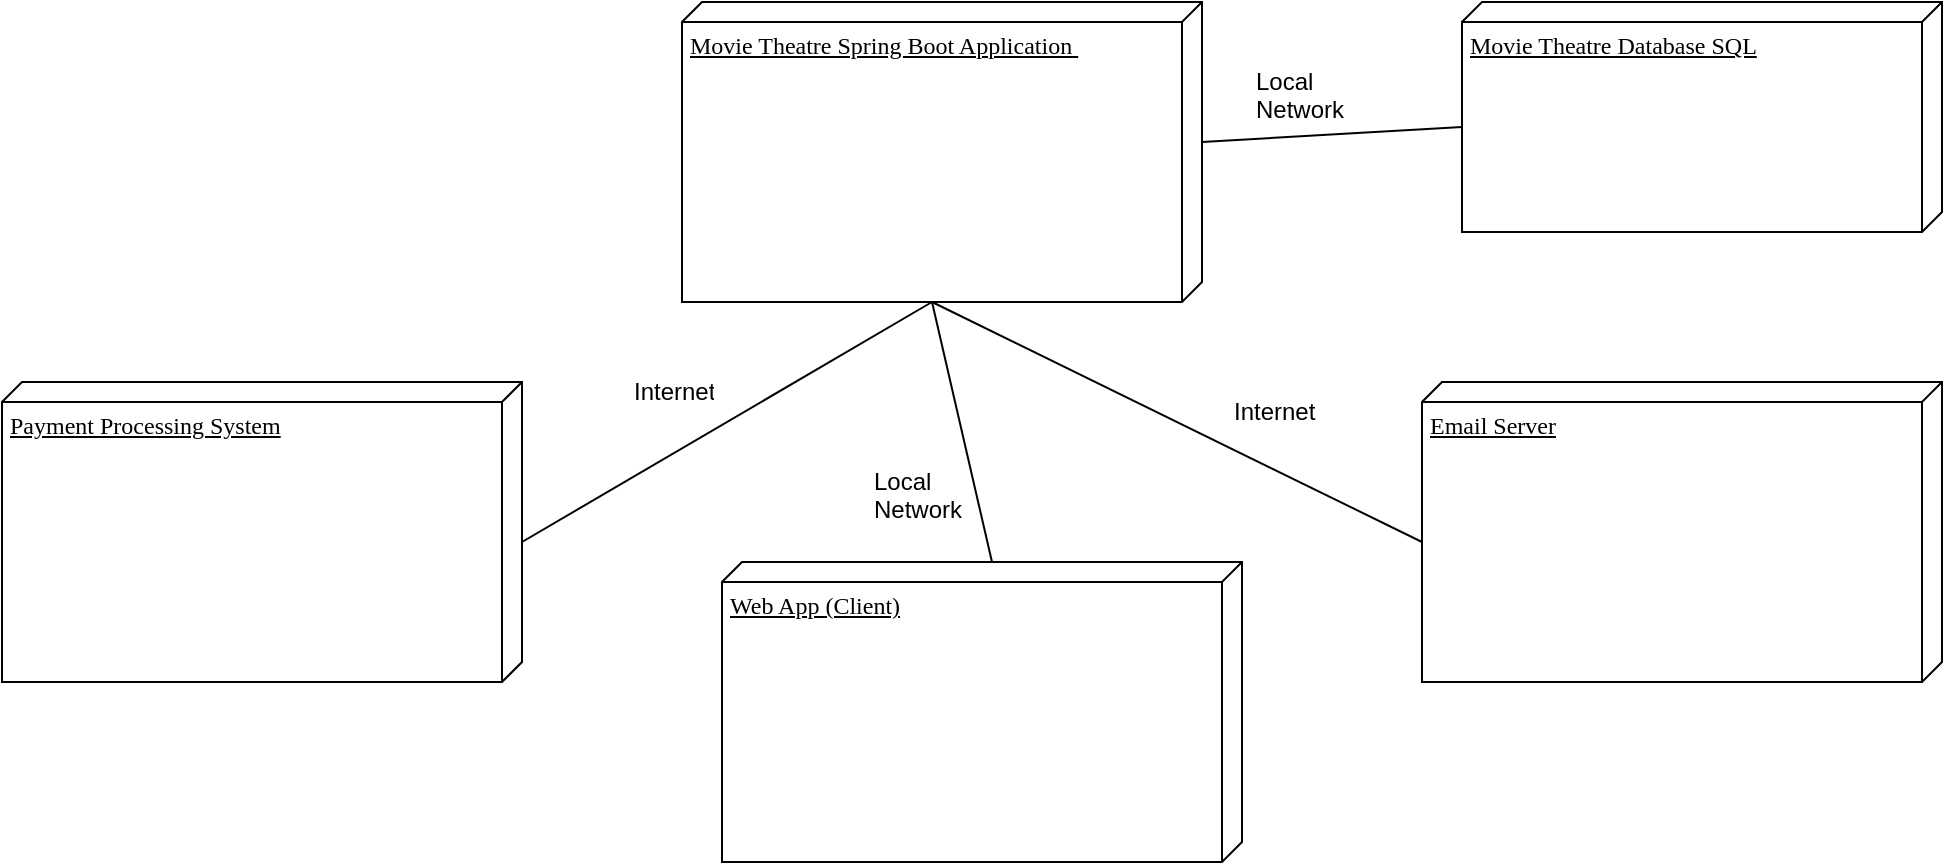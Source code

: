 <mxfile version="20.6.0" type="device"><diagram name="Page-1" id="5f0bae14-7c28-e335-631c-24af17079c00"><mxGraphModel dx="712" dy="690" grid="0" gridSize="10" guides="1" tooltips="1" connect="1" arrows="1" fold="1" page="0" pageScale="1" pageWidth="1100" pageHeight="850" background="none" math="0" shadow="0"><root><mxCell id="0"/><mxCell id="1" parent="0"/><mxCell id="39150e848f15840c-3" value="Movie Theatre Spring Boot Application&amp;nbsp;" style="verticalAlign=top;align=left;spacingTop=8;spacingLeft=2;spacingRight=12;shape=cube;size=10;direction=south;fontStyle=4;html=1;rounded=0;shadow=0;comic=0;labelBackgroundColor=none;strokeWidth=1;fontFamily=Verdana;fontSize=12" parent="1" vertex="1"><mxGeometry x="420" y="100" width="260" height="150" as="geometry"/></mxCell><mxCell id="sEqFxGt7CYanNBa2Y2ag-1" value="Email Server" style="verticalAlign=top;align=left;spacingTop=8;spacingLeft=2;spacingRight=12;shape=cube;size=10;direction=south;fontStyle=4;html=1;rounded=0;shadow=0;comic=0;labelBackgroundColor=none;strokeWidth=1;fontFamily=Verdana;fontSize=12" parent="1" vertex="1"><mxGeometry x="790" y="290" width="260" height="150" as="geometry"/></mxCell><mxCell id="sEqFxGt7CYanNBa2Y2ag-2" value="Payment Processing System" style="verticalAlign=top;align=left;spacingTop=8;spacingLeft=2;spacingRight=12;shape=cube;size=10;direction=south;fontStyle=4;html=1;rounded=0;shadow=0;comic=0;labelBackgroundColor=none;strokeWidth=1;fontFamily=Verdana;fontSize=12" parent="1" vertex="1"><mxGeometry x="80" y="290" width="260" height="150" as="geometry"/></mxCell><mxCell id="sEqFxGt7CYanNBa2Y2ag-3" value="Movie Theatre Database SQL" style="verticalAlign=top;align=left;spacingTop=8;spacingLeft=2;spacingRight=12;shape=cube;size=10;direction=south;fontStyle=4;html=1;rounded=0;shadow=0;comic=0;labelBackgroundColor=none;strokeWidth=1;fontFamily=Verdana;fontSize=12" parent="1" vertex="1"><mxGeometry x="810" y="100" width="240" height="115" as="geometry"/></mxCell><mxCell id="sEqFxGt7CYanNBa2Y2ag-4" value="Web App (Client)" style="verticalAlign=top;align=left;spacingTop=8;spacingLeft=2;spacingRight=12;shape=cube;size=10;direction=south;fontStyle=4;html=1;rounded=0;shadow=0;comic=0;labelBackgroundColor=none;strokeWidth=1;fontFamily=Verdana;fontSize=12" parent="1" vertex="1"><mxGeometry x="440" y="380" width="260" height="150" as="geometry"/></mxCell><mxCell id="sEqFxGt7CYanNBa2Y2ag-10" value="" style="endArrow=none;html=1;rounded=0;entryX=0;entryY=0;entryDx=150;entryDy=135;entryPerimeter=0;" parent="1" target="39150e848f15840c-3" edge="1"><mxGeometry width="50" height="50" relative="1" as="geometry"><mxPoint x="340" y="370" as="sourcePoint"/><mxPoint x="390" y="320" as="targetPoint"/></mxGeometry></mxCell><mxCell id="sEqFxGt7CYanNBa2Y2ag-11" value="" style="endArrow=none;html=1;rounded=0;entryX=0;entryY=0;entryDx=0;entryDy=125;entryPerimeter=0;exitX=0;exitY=0;exitDx=150;exitDy=135;exitPerimeter=0;" parent="1" source="39150e848f15840c-3" target="sEqFxGt7CYanNBa2Y2ag-4" edge="1"><mxGeometry width="50" height="50" relative="1" as="geometry"><mxPoint x="590" y="280" as="sourcePoint"/><mxPoint x="788.04" y="163" as="targetPoint"/></mxGeometry></mxCell><mxCell id="sEqFxGt7CYanNBa2Y2ag-12" value="" style="endArrow=none;html=1;rounded=0;exitX=0;exitY=0;exitDx=150;exitDy=135;exitPerimeter=0;entryX=0;entryY=0;entryDx=80;entryDy=260;entryPerimeter=0;" parent="1" source="39150e848f15840c-3" target="sEqFxGt7CYanNBa2Y2ag-1" edge="1"><mxGeometry width="50" height="50" relative="1" as="geometry"><mxPoint x="500" y="260" as="sourcePoint"/><mxPoint x="550" y="210" as="targetPoint"/></mxGeometry></mxCell><mxCell id="sEqFxGt7CYanNBa2Y2ag-13" value="" style="endArrow=none;html=1;rounded=0;entryX=0;entryY=0;entryDx=70;entryDy=0;entryPerimeter=0;exitX=0;exitY=0;exitDx=62.5;exitDy=240;exitPerimeter=0;" parent="1" source="sEqFxGt7CYanNBa2Y2ag-3" target="39150e848f15840c-3" edge="1"><mxGeometry width="50" height="50" relative="1" as="geometry"><mxPoint x="500" y="260" as="sourcePoint"/><mxPoint x="550" y="210" as="targetPoint"/></mxGeometry></mxCell><mxCell id="sEqFxGt7CYanNBa2Y2ag-17" value="Internet" style="text;strokeColor=none;fillColor=none;align=left;verticalAlign=middle;spacingLeft=4;spacingRight=4;overflow=hidden;points=[[0,0.5],[1,0.5]];portConstraint=eastwest;rotatable=0;whiteSpace=wrap;html=1;" parent="1" vertex="1"><mxGeometry x="390" y="280" width="50" height="30" as="geometry"/></mxCell><mxCell id="sEqFxGt7CYanNBa2Y2ag-20" value="Internet" style="text;strokeColor=none;fillColor=none;align=left;verticalAlign=middle;spacingLeft=4;spacingRight=4;overflow=hidden;points=[[0,0.5],[1,0.5]];portConstraint=eastwest;rotatable=0;whiteSpace=wrap;html=1;" parent="1" vertex="1"><mxGeometry x="690" y="290" width="60" height="30" as="geometry"/></mxCell><mxCell id="sEqFxGt7CYanNBa2Y2ag-21" value="Local Network" style="text;strokeColor=none;fillColor=none;align=left;verticalAlign=middle;spacingLeft=4;spacingRight=4;overflow=hidden;points=[[0,0.5],[1,0.5]];portConstraint=eastwest;rotatable=0;whiteSpace=wrap;html=1;" parent="1" vertex="1"><mxGeometry x="510" y="330" width="60" height="30" as="geometry"/></mxCell><mxCell id="sEqFxGt7CYanNBa2Y2ag-22" value="Local Network" style="text;strokeColor=none;fillColor=none;align=left;verticalAlign=middle;spacingLeft=4;spacingRight=4;overflow=hidden;points=[[0,0.5],[1,0.5]];portConstraint=eastwest;rotatable=0;whiteSpace=wrap;html=1;" parent="1" vertex="1"><mxGeometry x="701" y="130" width="59" height="30" as="geometry"/></mxCell></root></mxGraphModel></diagram></mxfile>